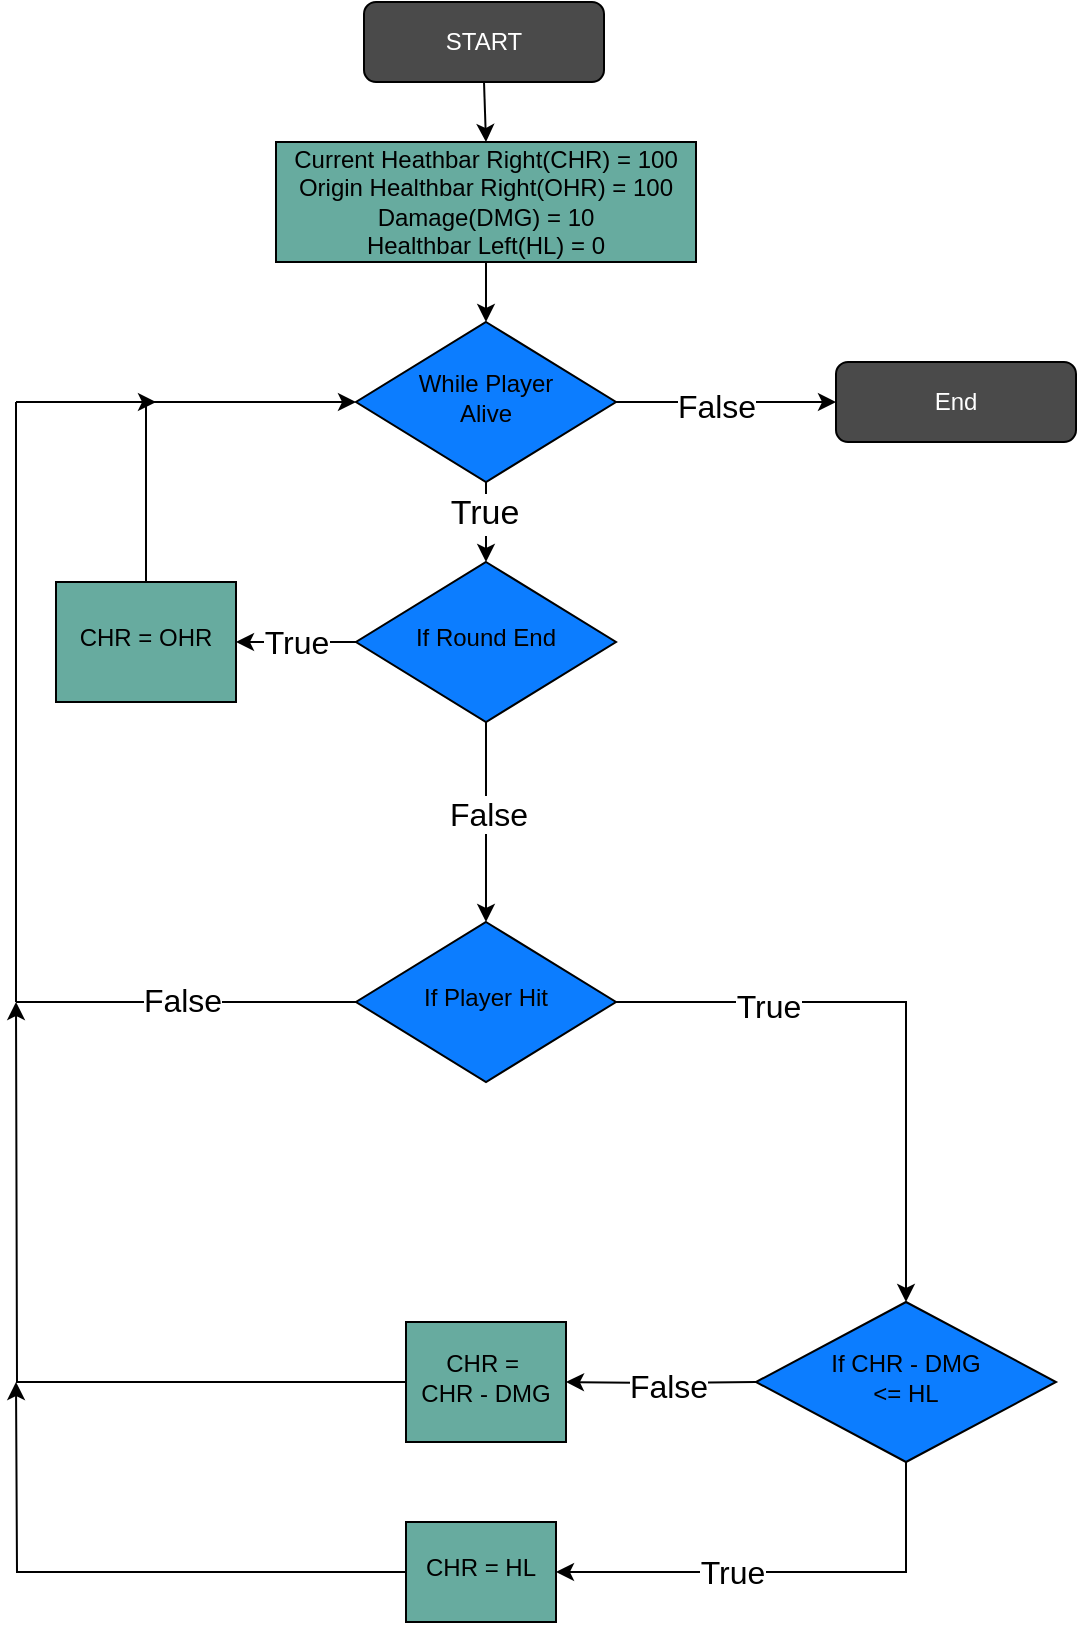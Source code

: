 <mxfile version="26.1.0">
  <diagram id="C5RBs43oDa-KdzZeNtuy" name="Page-1">
    <mxGraphModel dx="909" dy="676" grid="1" gridSize="10" guides="1" tooltips="1" connect="1" arrows="1" fold="1" page="1" pageScale="1" pageWidth="827" pageHeight="1169" math="0" shadow="0">
      <root>
        <mxCell id="WIyWlLk6GJQsqaUBKTNV-0" />
        <mxCell id="WIyWlLk6GJQsqaUBKTNV-1" parent="WIyWlLk6GJQsqaUBKTNV-0" />
        <mxCell id="WIyWlLk6GJQsqaUBKTNV-3" value="START" style="rounded=1;whiteSpace=wrap;html=1;fontSize=12;glass=0;strokeWidth=1;shadow=0;fillColor=#4A4A4A;fontColor=#FFFFFF;" parent="WIyWlLk6GJQsqaUBKTNV-1" vertex="1">
          <mxGeometry x="354" y="20" width="120" height="40" as="geometry" />
        </mxCell>
        <mxCell id="OdjJqlzleOCI8FXjz00q-61" value="" style="edgeStyle=orthogonalEdgeStyle;rounded=0;orthogonalLoop=1;jettySize=auto;html=1;" edge="1" parent="WIyWlLk6GJQsqaUBKTNV-1" source="WIyWlLk6GJQsqaUBKTNV-6" target="OdjJqlzleOCI8FXjz00q-60">
          <mxGeometry relative="1" as="geometry" />
        </mxCell>
        <mxCell id="OdjJqlzleOCI8FXjz00q-76" value="True" style="edgeLabel;html=1;align=center;verticalAlign=middle;resizable=0;points=[];fontSize=17;" vertex="1" connectable="0" parent="OdjJqlzleOCI8FXjz00q-61">
          <mxGeometry x="-0.2" y="2" relative="1" as="geometry">
            <mxPoint x="-3" as="offset" />
          </mxGeometry>
        </mxCell>
        <mxCell id="OdjJqlzleOCI8FXjz00q-81" style="edgeStyle=orthogonalEdgeStyle;rounded=0;orthogonalLoop=1;jettySize=auto;html=1;exitX=1;exitY=0.5;exitDx=0;exitDy=0;entryX=0;entryY=0.5;entryDx=0;entryDy=0;" edge="1" parent="WIyWlLk6GJQsqaUBKTNV-1" source="WIyWlLk6GJQsqaUBKTNV-6" target="OdjJqlzleOCI8FXjz00q-80">
          <mxGeometry relative="1" as="geometry" />
        </mxCell>
        <mxCell id="OdjJqlzleOCI8FXjz00q-82" value="&lt;font style=&quot;font-size: 16px;&quot;&gt;False&lt;/font&gt;" style="edgeLabel;html=1;align=center;verticalAlign=middle;resizable=0;points=[];" vertex="1" connectable="0" parent="OdjJqlzleOCI8FXjz00q-81">
          <mxGeometry x="-0.091" y="-2" relative="1" as="geometry">
            <mxPoint as="offset" />
          </mxGeometry>
        </mxCell>
        <mxCell id="WIyWlLk6GJQsqaUBKTNV-6" value="While Player&lt;div&gt;Alive&lt;/div&gt;" style="rhombus;whiteSpace=wrap;html=1;shadow=0;fontFamily=Helvetica;fontSize=12;align=center;strokeWidth=1;spacing=6;spacingTop=-4;fillColor=#0C7DFF;" parent="WIyWlLk6GJQsqaUBKTNV-1" vertex="1">
          <mxGeometry x="350" y="180" width="130" height="80" as="geometry" />
        </mxCell>
        <mxCell id="OdjJqlzleOCI8FXjz00q-49" value="" style="edgeStyle=orthogonalEdgeStyle;rounded=0;orthogonalLoop=1;jettySize=auto;html=1;entryX=0.5;entryY=0;entryDx=0;entryDy=0;" edge="1" parent="WIyWlLk6GJQsqaUBKTNV-1" source="OdjJqlzleOCI8FXjz00q-31" target="OdjJqlzleOCI8FXjz00q-48">
          <mxGeometry relative="1" as="geometry">
            <mxPoint x="625" y="630" as="targetPoint" />
          </mxGeometry>
        </mxCell>
        <mxCell id="OdjJqlzleOCI8FXjz00q-84" value="&lt;font style=&quot;font-size: 16px;&quot;&gt;True&lt;/font&gt;" style="edgeLabel;html=1;align=center;verticalAlign=middle;resizable=0;points=[];" vertex="1" connectable="0" parent="OdjJqlzleOCI8FXjz00q-49">
          <mxGeometry x="-0.485" y="-2" relative="1" as="geometry">
            <mxPoint as="offset" />
          </mxGeometry>
        </mxCell>
        <mxCell id="OdjJqlzleOCI8FXjz00q-31" value="If Player Hit" style="rhombus;whiteSpace=wrap;html=1;shadow=0;fontFamily=Helvetica;fontSize=12;align=center;strokeWidth=1;spacing=6;spacingTop=-4;fillColor=#0C7DFF;" vertex="1" parent="WIyWlLk6GJQsqaUBKTNV-1">
          <mxGeometry x="350" y="480" width="130" height="80" as="geometry" />
        </mxCell>
        <mxCell id="OdjJqlzleOCI8FXjz00q-44" value="" style="endArrow=classic;html=1;rounded=0;exitX=0.5;exitY=1;exitDx=0;exitDy=0;entryX=0.5;entryY=0;entryDx=0;entryDy=0;" edge="1" parent="WIyWlLk6GJQsqaUBKTNV-1" source="OdjJqlzleOCI8FXjz00q-41" target="WIyWlLk6GJQsqaUBKTNV-6">
          <mxGeometry width="50" height="50" relative="1" as="geometry">
            <mxPoint x="220" y="410" as="sourcePoint" />
            <mxPoint x="270" y="360" as="targetPoint" />
          </mxGeometry>
        </mxCell>
        <mxCell id="OdjJqlzleOCI8FXjz00q-46" value="" style="endArrow=classic;html=1;rounded=0;exitX=0.5;exitY=1;exitDx=0;exitDy=0;entryX=0.5;entryY=0;entryDx=0;entryDy=0;" edge="1" parent="WIyWlLk6GJQsqaUBKTNV-1" source="WIyWlLk6GJQsqaUBKTNV-3" target="OdjJqlzleOCI8FXjz00q-41">
          <mxGeometry width="50" height="50" relative="1" as="geometry">
            <mxPoint x="414" y="70" as="sourcePoint" />
            <mxPoint x="414" y="180" as="targetPoint" />
          </mxGeometry>
        </mxCell>
        <mxCell id="OdjJqlzleOCI8FXjz00q-41" value="Current Heathbar Right(CHR) = 100&lt;div&gt;Origin Healthbar Right(OHR) = 100&lt;/div&gt;&lt;div&gt;Damage(DMG) = 10&lt;/div&gt;&lt;div&gt;Healthbar Left(HL) = 0&lt;/div&gt;" style="rounded=0;whiteSpace=wrap;html=1;fillColor=#67AB9F;" vertex="1" parent="WIyWlLk6GJQsqaUBKTNV-1">
          <mxGeometry x="310" y="90" width="210" height="60" as="geometry" />
        </mxCell>
        <mxCell id="OdjJqlzleOCI8FXjz00q-53" value="" style="edgeStyle=orthogonalEdgeStyle;rounded=0;orthogonalLoop=1;jettySize=auto;html=1;exitX=0.5;exitY=1;exitDx=0;exitDy=0;entryX=1;entryY=0.5;entryDx=0;entryDy=0;" edge="1" parent="WIyWlLk6GJQsqaUBKTNV-1" target="OdjJqlzleOCI8FXjz00q-52">
          <mxGeometry relative="1" as="geometry">
            <mxPoint x="625" y="700" as="sourcePoint" />
            <mxPoint x="490" y="760" as="targetPoint" />
            <Array as="points">
              <mxPoint x="625" y="805" />
            </Array>
          </mxGeometry>
        </mxCell>
        <mxCell id="OdjJqlzleOCI8FXjz00q-85" value="&lt;font style=&quot;font-size: 16px;&quot;&gt;True&lt;/font&gt;" style="edgeLabel;html=1;align=center;verticalAlign=middle;resizable=0;points=[];" vertex="1" connectable="0" parent="OdjJqlzleOCI8FXjz00q-53">
          <mxGeometry x="0.371" relative="1" as="geometry">
            <mxPoint as="offset" />
          </mxGeometry>
        </mxCell>
        <mxCell id="OdjJqlzleOCI8FXjz00q-58" value="" style="edgeStyle=orthogonalEdgeStyle;rounded=0;orthogonalLoop=1;jettySize=auto;html=1;" edge="1" parent="WIyWlLk6GJQsqaUBKTNV-1" target="OdjJqlzleOCI8FXjz00q-57">
          <mxGeometry relative="1" as="geometry">
            <mxPoint x="550" y="710" as="sourcePoint" />
          </mxGeometry>
        </mxCell>
        <mxCell id="OdjJqlzleOCI8FXjz00q-86" value="&lt;font style=&quot;font-size: 16px;&quot;&gt;False&lt;/font&gt;" style="edgeLabel;html=1;align=center;verticalAlign=middle;resizable=0;points=[];" vertex="1" connectable="0" parent="OdjJqlzleOCI8FXjz00q-58">
          <mxGeometry x="-0.078" y="1" relative="1" as="geometry">
            <mxPoint as="offset" />
          </mxGeometry>
        </mxCell>
        <mxCell id="OdjJqlzleOCI8FXjz00q-48" value="If&amp;nbsp;&lt;span style=&quot;background-color: transparent; color: light-dark(rgb(0, 0, 0), rgb(255, 255, 255));&quot;&gt;CHR - DMG&lt;/span&gt;&lt;div&gt;&lt;span style=&quot;background-color: transparent; color: light-dark(rgb(0, 0, 0), rgb(255, 255, 255));&quot;&gt;&amp;lt;= HL&lt;/span&gt;&lt;/div&gt;" style="rhombus;whiteSpace=wrap;html=1;shadow=0;fontFamily=Helvetica;fontSize=12;align=center;strokeWidth=1;spacing=6;spacingTop=-4;fillColor=#0C7DFF;" vertex="1" parent="WIyWlLk6GJQsqaUBKTNV-1">
          <mxGeometry x="550" y="670" width="150" height="80" as="geometry" />
        </mxCell>
        <mxCell id="OdjJqlzleOCI8FXjz00q-71" style="edgeStyle=orthogonalEdgeStyle;rounded=0;orthogonalLoop=1;jettySize=auto;html=1;exitX=0;exitY=0.5;exitDx=0;exitDy=0;" edge="1" parent="WIyWlLk6GJQsqaUBKTNV-1" source="OdjJqlzleOCI8FXjz00q-52">
          <mxGeometry relative="1" as="geometry">
            <mxPoint x="180" y="710" as="targetPoint" />
          </mxGeometry>
        </mxCell>
        <mxCell id="OdjJqlzleOCI8FXjz00q-52" value="CHR = HL" style="whiteSpace=wrap;html=1;shadow=0;strokeWidth=1;spacing=6;spacingTop=-4;fillColor=#67AB9F;" vertex="1" parent="WIyWlLk6GJQsqaUBKTNV-1">
          <mxGeometry x="375" y="780" width="75" height="50" as="geometry" />
        </mxCell>
        <mxCell id="OdjJqlzleOCI8FXjz00q-70" style="edgeStyle=orthogonalEdgeStyle;rounded=0;orthogonalLoop=1;jettySize=auto;html=1;exitX=0;exitY=0.5;exitDx=0;exitDy=0;" edge="1" parent="WIyWlLk6GJQsqaUBKTNV-1" source="OdjJqlzleOCI8FXjz00q-57">
          <mxGeometry relative="1" as="geometry">
            <mxPoint x="180" y="520" as="targetPoint" />
          </mxGeometry>
        </mxCell>
        <mxCell id="OdjJqlzleOCI8FXjz00q-57" value="CHR =&amp;nbsp;&lt;div&gt;CHR - DMG&lt;/div&gt;" style="whiteSpace=wrap;html=1;shadow=0;strokeWidth=1;spacing=6;spacingTop=-4;fillColor=#67AB9F;" vertex="1" parent="WIyWlLk6GJQsqaUBKTNV-1">
          <mxGeometry x="375" y="680" width="80" height="60" as="geometry" />
        </mxCell>
        <mxCell id="OdjJqlzleOCI8FXjz00q-63" value="" style="edgeStyle=orthogonalEdgeStyle;rounded=0;orthogonalLoop=1;jettySize=auto;html=1;" edge="1" parent="WIyWlLk6GJQsqaUBKTNV-1" source="OdjJqlzleOCI8FXjz00q-60" target="OdjJqlzleOCI8FXjz00q-62">
          <mxGeometry relative="1" as="geometry" />
        </mxCell>
        <mxCell id="OdjJqlzleOCI8FXjz00q-79" value="&lt;font style=&quot;font-size: 16px;&quot;&gt;True&lt;/font&gt;" style="edgeLabel;html=1;align=center;verticalAlign=middle;resizable=0;points=[];" vertex="1" connectable="0" parent="OdjJqlzleOCI8FXjz00q-63">
          <mxGeometry x="-0.3" relative="1" as="geometry">
            <mxPoint x="-9" as="offset" />
          </mxGeometry>
        </mxCell>
        <mxCell id="OdjJqlzleOCI8FXjz00q-64" style="edgeStyle=orthogonalEdgeStyle;rounded=0;orthogonalLoop=1;jettySize=auto;html=1;exitX=0.5;exitY=1;exitDx=0;exitDy=0;entryX=0.5;entryY=0;entryDx=0;entryDy=0;" edge="1" parent="WIyWlLk6GJQsqaUBKTNV-1" source="OdjJqlzleOCI8FXjz00q-60" target="OdjJqlzleOCI8FXjz00q-31">
          <mxGeometry relative="1" as="geometry" />
        </mxCell>
        <mxCell id="OdjJqlzleOCI8FXjz00q-78" value="&lt;font style=&quot;font-size: 16px;&quot;&gt;False&lt;/font&gt;" style="edgeLabel;html=1;align=center;verticalAlign=middle;resizable=0;points=[];" vertex="1" connectable="0" parent="OdjJqlzleOCI8FXjz00q-64">
          <mxGeometry x="-0.08" y="1" relative="1" as="geometry">
            <mxPoint as="offset" />
          </mxGeometry>
        </mxCell>
        <mxCell id="OdjJqlzleOCI8FXjz00q-60" value="If Round End" style="rhombus;whiteSpace=wrap;html=1;shadow=0;fontFamily=Helvetica;fontSize=12;align=center;strokeWidth=1;spacing=6;spacingTop=-4;fillColor=#0C7DFF;" vertex="1" parent="WIyWlLk6GJQsqaUBKTNV-1">
          <mxGeometry x="350" y="300" width="130" height="80" as="geometry" />
        </mxCell>
        <mxCell id="OdjJqlzleOCI8FXjz00q-62" value="CHR = OHR" style="whiteSpace=wrap;html=1;fillColor=#67AB9F;shadow=0;strokeWidth=1;spacing=6;spacingTop=-4;" vertex="1" parent="WIyWlLk6GJQsqaUBKTNV-1">
          <mxGeometry x="200" y="310" width="90" height="60" as="geometry" />
        </mxCell>
        <mxCell id="OdjJqlzleOCI8FXjz00q-65" value="" style="endArrow=classic;html=1;rounded=0;entryX=0;entryY=0.5;entryDx=0;entryDy=0;exitX=0.5;exitY=0;exitDx=0;exitDy=0;" edge="1" parent="WIyWlLk6GJQsqaUBKTNV-1" source="OdjJqlzleOCI8FXjz00q-62" target="WIyWlLk6GJQsqaUBKTNV-6">
          <mxGeometry width="50" height="50" relative="1" as="geometry">
            <mxPoint x="200" y="180" as="sourcePoint" />
            <mxPoint x="250" y="130" as="targetPoint" />
            <Array as="points">
              <mxPoint x="245" y="220" />
            </Array>
          </mxGeometry>
        </mxCell>
        <mxCell id="OdjJqlzleOCI8FXjz00q-73" value="" style="endArrow=classic;html=1;rounded=0;" edge="1" parent="WIyWlLk6GJQsqaUBKTNV-1">
          <mxGeometry width="50" height="50" relative="1" as="geometry">
            <mxPoint x="180" y="220" as="sourcePoint" />
            <mxPoint x="250" y="220" as="targetPoint" />
          </mxGeometry>
        </mxCell>
        <mxCell id="OdjJqlzleOCI8FXjz00q-74" value="" style="endArrow=none;html=1;rounded=0;" edge="1" parent="WIyWlLk6GJQsqaUBKTNV-1">
          <mxGeometry width="50" height="50" relative="1" as="geometry">
            <mxPoint x="180" y="520" as="sourcePoint" />
            <mxPoint x="350" y="520" as="targetPoint" />
          </mxGeometry>
        </mxCell>
        <mxCell id="OdjJqlzleOCI8FXjz00q-83" value="&lt;font style=&quot;font-size: 16px;&quot;&gt;False&lt;/font&gt;" style="edgeLabel;html=1;align=center;verticalAlign=middle;resizable=0;points=[];" vertex="1" connectable="0" parent="OdjJqlzleOCI8FXjz00q-74">
          <mxGeometry x="-0.024" y="1" relative="1" as="geometry">
            <mxPoint as="offset" />
          </mxGeometry>
        </mxCell>
        <mxCell id="OdjJqlzleOCI8FXjz00q-75" value="" style="endArrow=none;html=1;rounded=0;" edge="1" parent="WIyWlLk6GJQsqaUBKTNV-1">
          <mxGeometry width="50" height="50" relative="1" as="geometry">
            <mxPoint x="180" y="520" as="sourcePoint" />
            <mxPoint x="180" y="220" as="targetPoint" />
          </mxGeometry>
        </mxCell>
        <mxCell id="OdjJqlzleOCI8FXjz00q-80" value="End" style="rounded=1;whiteSpace=wrap;html=1;fontSize=12;glass=0;strokeWidth=1;shadow=0;fillColor=#4A4A4A;fontColor=#FFFFFF;" vertex="1" parent="WIyWlLk6GJQsqaUBKTNV-1">
          <mxGeometry x="590" y="200" width="120" height="40" as="geometry" />
        </mxCell>
      </root>
    </mxGraphModel>
  </diagram>
</mxfile>
